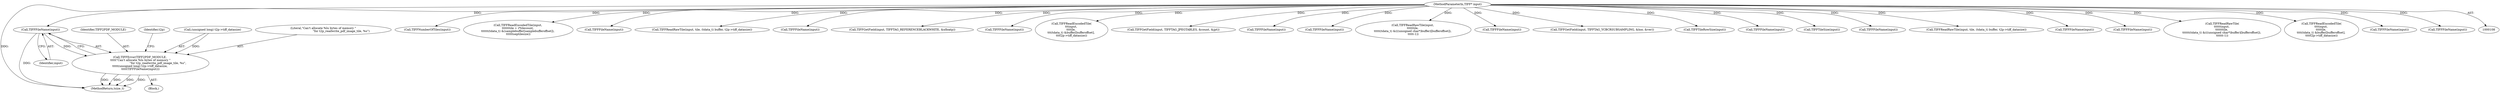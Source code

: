 digraph "0_libtiff_c7153361a4041260719b340f73f2f76@pointer" {
"1000223" [label="(Call,TIFFFileName(input))"];
"1000110" [label="(MethodParameterIn,TIFF* input)"];
"1000215" [label="(Call,TIFFError(TIFF2PDF_MODULE, \n\t\t\t\t\t\"Can't allocate %lu bytes of memory \"\n                                        \"for t2p_readwrite_pdf_image_tile, %s\", \n\t\t\t\t\t(unsigned long) t2p->tiff_datasize, \n\t\t\t\t\tTIFFFileName(input)))"];
"1000783" [label="(Call,TIFFNumberOfTiles(input))"];
"1000869" [label="(Call,TIFFReadEncodedTile(input, \n\t\t\t\t\t\ttile + i*tilecount, \n\t\t\t\t\t\t(tdata_t) &(samplebuffer[samplebufferoffset]), \n\t\t\t\t\t\tseptilesize))"];
"1000843" [label="(Call,TIFFFileName(input))"];
"1001530" [label="(MethodReturn,tsize_t)"];
"1000304" [label="(Call,TIFFReadRawTile(input, tile, (tdata_t) buffer, t2p->tiff_datasize))"];
"1000216" [label="(Identifier,TIFF2PDF_MODULE)"];
"1000757" [label="(Call,TIFFFileName(input))"];
"1001353" [label="(Call,TIFFGetField(input, TIFFTAG_REFERENCEBLACKWHITE, &xfloatp))"];
"1000952" [label="(Call,TIFFFileName(input))"];
"1000735" [label="(Call,TIFFReadEncodedTile(\n\t\t\tinput, \n\t\t\ttile, \n\t\t\t(tdata_t) &buffer[bufferoffset], \n\t\t\tt2p->tiff_datasize))"];
"1000583" [label="(Call,TIFFGetField(input, TIFFTAG_JPEGTABLES, &count, &jpt))"];
"1000227" [label="(Identifier,t2p)"];
"1000897" [label="(Call,TIFFFileName(input))"];
"1000224" [label="(Identifier,input)"];
"1000572" [label="(Call,TIFFFileName(input))"];
"1000500" [label="(Call,TIFFReadRawTile(input, \n\t\t\t\t\ttile, \n\t\t\t\t\t(tdata_t) &(((unsigned char*)buffer)[bufferoffset]), \n\t\t\t\t\t-1))"];
"1000218" [label="(Call,(unsigned long) t2p->tiff_datasize)"];
"1001074" [label="(Call,TIFFFileName(input))"];
"1001328" [label="(Call,TIFFGetField(input, TIFFTAG_YCBCRSUBSAMPLING, &hor, &ver))"];
"1001134" [label="(Call,TIFFTileRowSize(input))"];
"1000214" [label="(Block,)"];
"1000110" [label="(MethodParameterIn,TIFF* input)"];
"1000215" [label="(Call,TIFFError(TIFF2PDF_MODULE, \n\t\t\t\t\t\"Can't allocate %lu bytes of memory \"\n                                        \"for t2p_readwrite_pdf_image_tile, %s\", \n\t\t\t\t\t(unsigned long) t2p->tiff_datasize, \n\t\t\t\t\tTIFFFileName(input)))"];
"1000355" [label="(Call,TIFFFileName(input))"];
"1000779" [label="(Call,TIFFTileSize(input))"];
"1000385" [label="(Call,TIFFFileName(input))"];
"1000232" [label="(Call,TIFFReadRawTile(input, tile, (tdata_t) buffer, t2p->tiff_datasize))"];
"1000223" [label="(Call,TIFFFileName(input))"];
"1000985" [label="(Call,TIFFFileName(input))"];
"1000295" [label="(Call,TIFFFileName(input))"];
"1000635" [label="(Call,TIFFReadRawTile(\n\t\t\t\t\t\tinput, \n\t\t\t\t\t\ttile, \n\t\t\t\t\t\t(tdata_t) &(((unsigned char*)buffer)[bufferoffset]), \n\t\t\t\t\t\t-1))"];
"1000963" [label="(Call,TIFFReadEncodedTile(\n\t\t\t\tinput, \n\t\t\t\ttile, \n\t\t\t\t(tdata_t) &buffer[bufferoffset], \n\t\t\t\tt2p->tiff_datasize))"];
"1000724" [label="(Call,TIFFFileName(input))"];
"1000813" [label="(Call,TIFFFileName(input))"];
"1000217" [label="(Literal,\"Can't allocate %lu bytes of memory \"\n                                        \"for t2p_readwrite_pdf_image_tile, %s\")"];
"1000223" -> "1000215"  [label="AST: "];
"1000223" -> "1000224"  [label="CFG: "];
"1000224" -> "1000223"  [label="AST: "];
"1000215" -> "1000223"  [label="CFG: "];
"1000223" -> "1001530"  [label="DDG: "];
"1000223" -> "1000215"  [label="DDG: "];
"1000110" -> "1000223"  [label="DDG: "];
"1000110" -> "1000108"  [label="AST: "];
"1000110" -> "1001530"  [label="DDG: "];
"1000110" -> "1000232"  [label="DDG: "];
"1000110" -> "1000295"  [label="DDG: "];
"1000110" -> "1000304"  [label="DDG: "];
"1000110" -> "1000355"  [label="DDG: "];
"1000110" -> "1000385"  [label="DDG: "];
"1000110" -> "1000500"  [label="DDG: "];
"1000110" -> "1000572"  [label="DDG: "];
"1000110" -> "1000583"  [label="DDG: "];
"1000110" -> "1000635"  [label="DDG: "];
"1000110" -> "1000724"  [label="DDG: "];
"1000110" -> "1000735"  [label="DDG: "];
"1000110" -> "1000757"  [label="DDG: "];
"1000110" -> "1000779"  [label="DDG: "];
"1000110" -> "1000783"  [label="DDG: "];
"1000110" -> "1000813"  [label="DDG: "];
"1000110" -> "1000843"  [label="DDG: "];
"1000110" -> "1000869"  [label="DDG: "];
"1000110" -> "1000897"  [label="DDG: "];
"1000110" -> "1000952"  [label="DDG: "];
"1000110" -> "1000963"  [label="DDG: "];
"1000110" -> "1000985"  [label="DDG: "];
"1000110" -> "1001074"  [label="DDG: "];
"1000110" -> "1001134"  [label="DDG: "];
"1000110" -> "1001328"  [label="DDG: "];
"1000110" -> "1001353"  [label="DDG: "];
"1000215" -> "1000214"  [label="AST: "];
"1000216" -> "1000215"  [label="AST: "];
"1000217" -> "1000215"  [label="AST: "];
"1000218" -> "1000215"  [label="AST: "];
"1000227" -> "1000215"  [label="CFG: "];
"1000215" -> "1001530"  [label="DDG: "];
"1000215" -> "1001530"  [label="DDG: "];
"1000215" -> "1001530"  [label="DDG: "];
"1000215" -> "1001530"  [label="DDG: "];
"1000218" -> "1000215"  [label="DDG: "];
}
